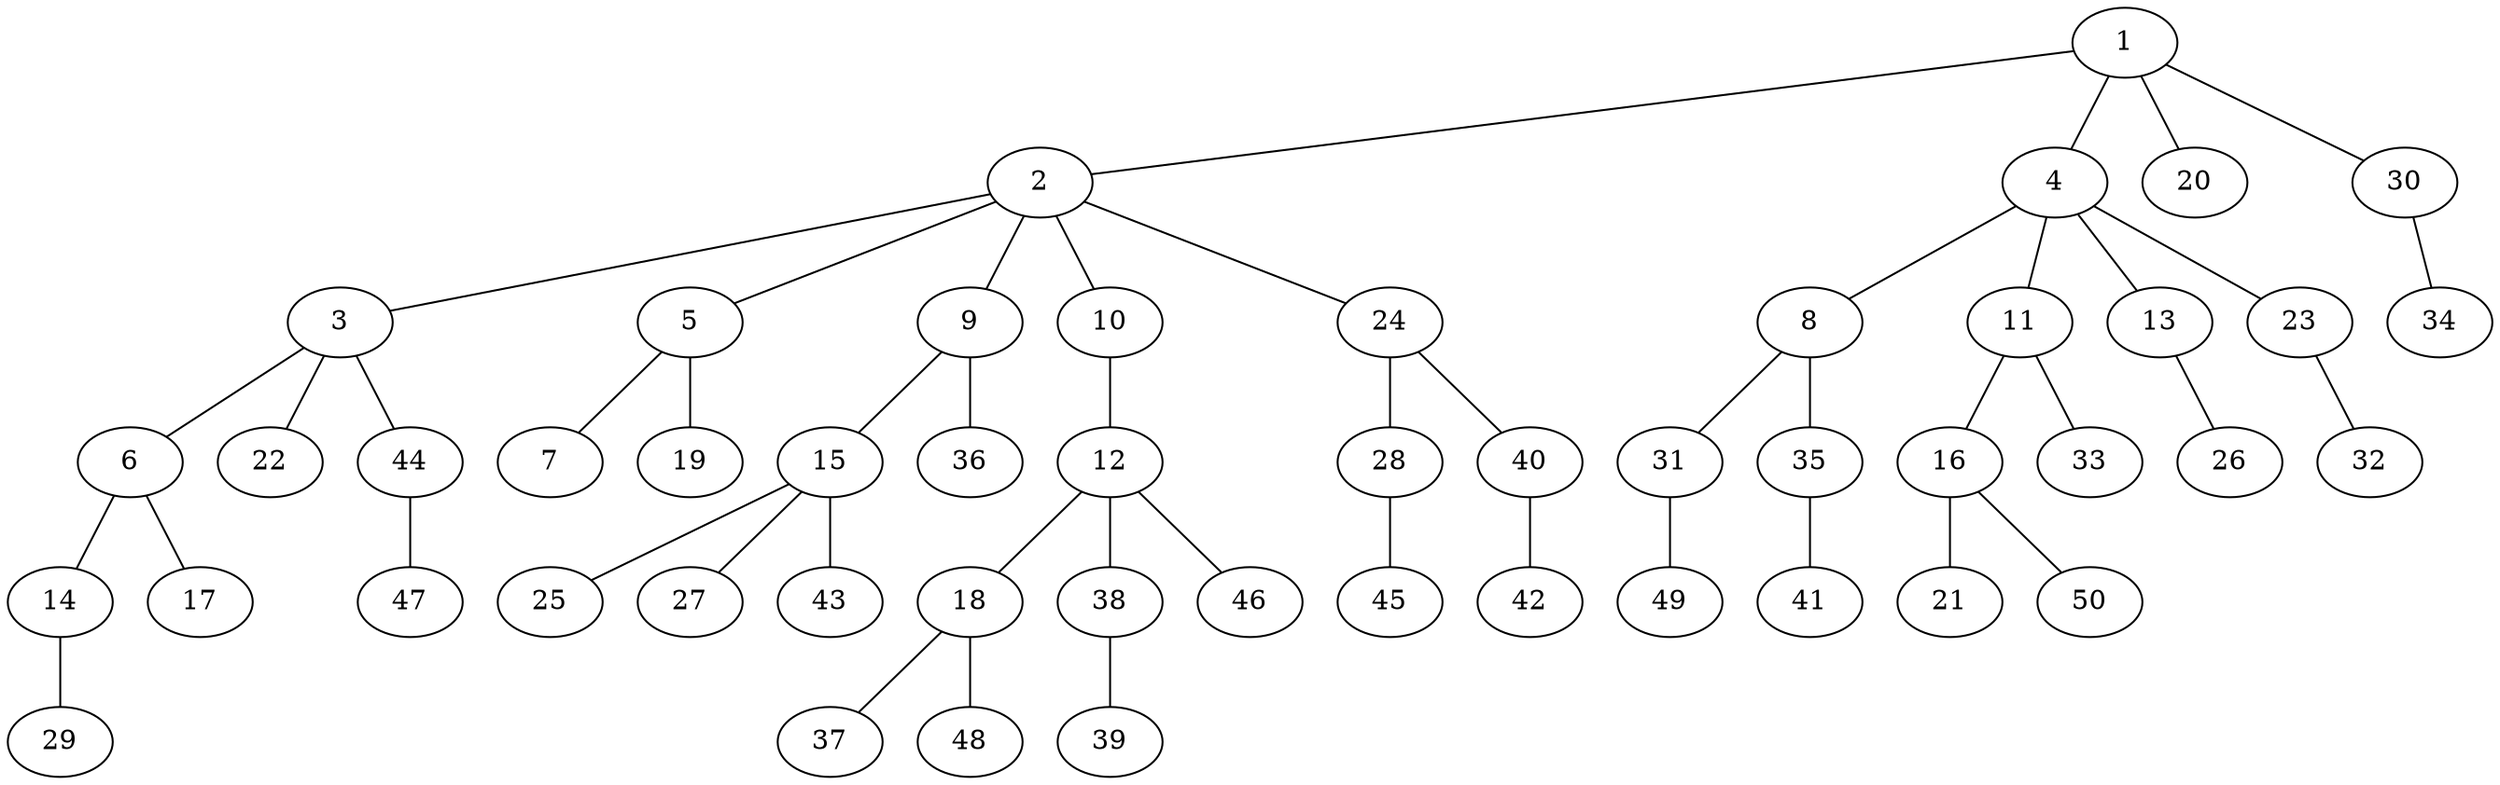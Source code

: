 graph graphname {1--2
1--4
1--20
1--30
2--3
2--5
2--9
2--10
2--24
3--6
3--22
3--44
4--8
4--11
4--13
4--23
5--7
5--19
6--14
6--17
8--31
8--35
9--15
9--36
10--12
11--16
11--33
12--18
12--38
12--46
13--26
14--29
15--25
15--27
15--43
16--21
16--50
18--37
18--48
23--32
24--28
24--40
28--45
30--34
31--49
35--41
38--39
40--42
44--47
}